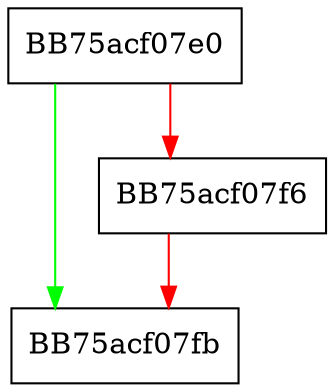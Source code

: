 digraph reserve {
  node [shape="box"];
  graph [splines=ortho];
  BB75acf07e0 -> BB75acf07fb [color="green"];
  BB75acf07e0 -> BB75acf07f6 [color="red"];
  BB75acf07f6 -> BB75acf07fb [color="red"];
}